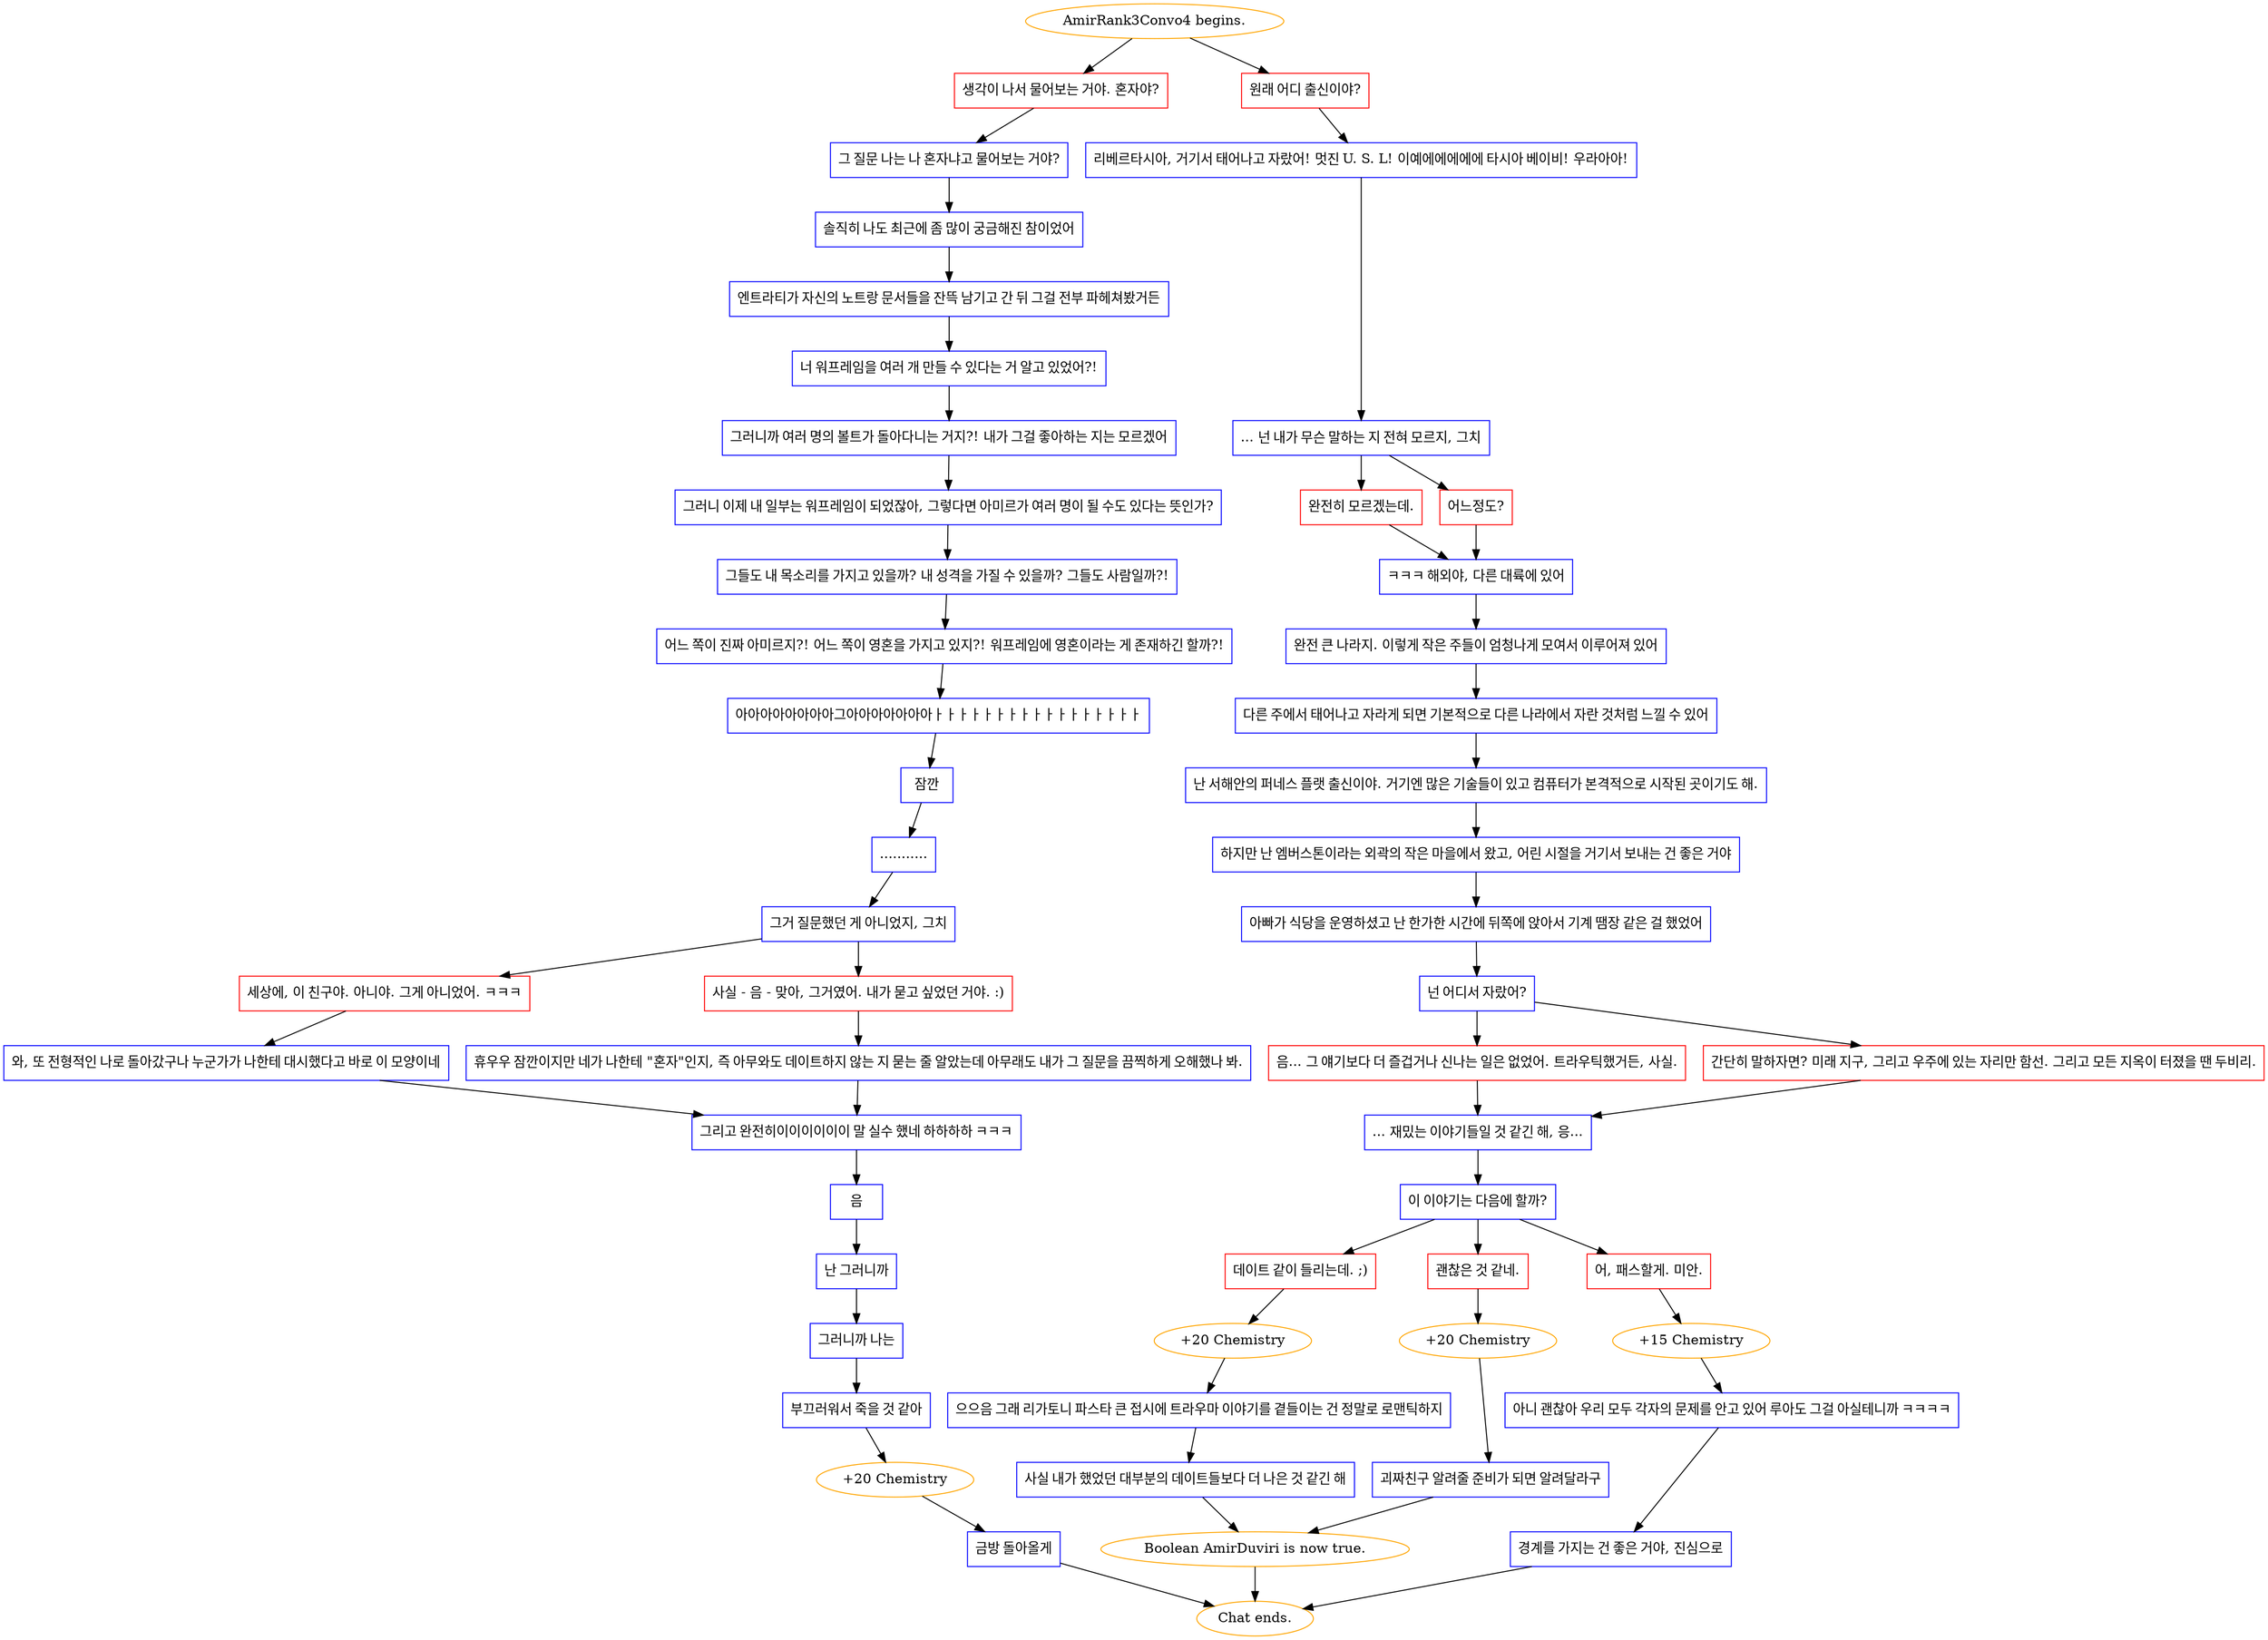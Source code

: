 digraph {
	"AmirRank3Convo4 begins." [color=orange];
		"AmirRank3Convo4 begins." -> j1889199178;
		"AmirRank3Convo4 begins." -> j3387283670;
	j1889199178 [label="생각이 나서 물어보는 거야. 혼자야?",shape=box,color=red];
		j1889199178 -> j860708835;
	j3387283670 [label="원래 어디 출신이야?",shape=box,color=red];
		j3387283670 -> j1805773213;
	j860708835 [label="그 질문 나는 나 혼자냐고 물어보는 거야?",shape=box,color=blue];
		j860708835 -> j4089022075;
	j1805773213 [label="리베르타시아, 거기서 태어나고 자랐어! 멋진 U. S. L! 이예에에에에에 타시아 베이비! 우라아아!",shape=box,color=blue];
		j1805773213 -> j3119073168;
	j4089022075 [label="솔직히 나도 최근에 좀 많이 궁금해진 참이었어",shape=box,color=blue];
		j4089022075 -> j3533821436;
	j3119073168 [label="... 넌 내가 무슨 말하는 지 전혀 모르지, 그치",shape=box,color=blue];
		j3119073168 -> j759297126;
		j3119073168 -> j1371666019;
	j3533821436 [label="엔트라티가 자신의 노트랑 문서들을 잔뜩 남기고 간 뒤 그걸 전부 파헤쳐봤거든",shape=box,color=blue];
		j3533821436 -> j2545512064;
	j759297126 [label="완전히 모르겠는데.",shape=box,color=red];
		j759297126 -> j4204225657;
	j1371666019 [label="어느정도?",shape=box,color=red];
		j1371666019 -> j4204225657;
	j2545512064 [label="너 워프레임을 여러 개 만들 수 있다는 거 알고 있었어?!",shape=box,color=blue];
		j2545512064 -> j3337855329;
	j4204225657 [label="ㅋㅋㅋ 해외야, 다른 대륙에 있어",shape=box,color=blue];
		j4204225657 -> j4261733868;
	j3337855329 [label="그러니까 여러 명의 볼트가 돌아다니는 거지?! 내가 그걸 좋아하는 지는 모르겠어",shape=box,color=blue];
		j3337855329 -> j3965189479;
	j4261733868 [label="완전 큰 나라지. 이렇게 작은 주들이 엄청나게 모여서 이루어져 있어",shape=box,color=blue];
		j4261733868 -> j2633913920;
	j3965189479 [label="그러니 이제 내 일부는 워프레임이 되었잖아, 그렇다면 아미르가 여러 명이 될 수도 있다는 뜻인가?",shape=box,color=blue];
		j3965189479 -> j987339757;
	j2633913920 [label="다른 주에서 태어나고 자라게 되면 기본적으로 다른 나라에서 자란 것처럼 느낄 수 있어",shape=box,color=blue];
		j2633913920 -> j1780565425;
	j987339757 [label="그들도 내 목소리를 가지고 있을까? 내 성격을 가질 수 있을까? 그들도 사람일까?!",shape=box,color=blue];
		j987339757 -> j2962870579;
	j1780565425 [label="난 서해안의 퍼네스 플랫 출신이야. 거기엔 많은 기술들이 있고 컴퓨터가 본격적으로 시작된 곳이기도 해.",shape=box,color=blue];
		j1780565425 -> j195522245;
	j2962870579 [label="어느 쪽이 진짜 아미르지?! 어느 쪽이 영혼을 가지고 있지?! 워프레임에 영혼이라는 게 존재하긴 할까?!",shape=box,color=blue];
		j2962870579 -> j1832268106;
	j195522245 [label="하지만 난 엠버스톤이라는 외곽의 작은 마을에서 왔고, 어린 시절을 거기서 보내는 건 좋은 거야",shape=box,color=blue];
		j195522245 -> j73243957;
	j1832268106 [label="아아아아아아아아그아아아아아아아ㅏㅏㅏㅏㅏㅏㅏㅏㅏㅏㅏㅏㅏㅏㅏㅏㅏ",shape=box,color=blue];
		j1832268106 -> j802938968;
	j73243957 [label="아빠가 식당을 운영하셨고 난 한가한 시간에 뒤쪽에 앉아서 기계 땜장 같은 걸 했었어",shape=box,color=blue];
		j73243957 -> j3583531493;
	j802938968 [label="잠깐",shape=box,color=blue];
		j802938968 -> j1790247023;
	j3583531493 [label="넌 어디서 자랐어?",shape=box,color=blue];
		j3583531493 -> j1991543755;
		j3583531493 -> j1309020763;
	j1790247023 [label="...........",shape=box,color=blue];
		j1790247023 -> j615357412;
	j1991543755 [label="음... 그 얘기보다 더 즐겁거나 신나는 일은 없었어. 트라우틱했거든, 사실.",shape=box,color=red];
		j1991543755 -> j1318187533;
	j1309020763 [label="간단히 말하자면? 미래 지구, 그리고 우주에 있는 자리만 함선. 그리고 모든 지옥이 터졌을 땐 두비리.",shape=box,color=red];
		j1309020763 -> j1318187533;
	j615357412 [label="그거 질문했던 게 아니었지, 그치",shape=box,color=blue];
		j615357412 -> j1033562510;
		j615357412 -> j1222233213;
	j1318187533 [label="... 재밌는 이야기들일 것 같긴 해, 응...",shape=box,color=blue];
		j1318187533 -> j3904248073;
	j1033562510 [label="세상에, 이 친구야. 아니야. 그게 아니었어. ㅋㅋㅋ",shape=box,color=red];
		j1033562510 -> j3628409181;
	j1222233213 [label="사실 - 음 - 맞아, 그거였어. 내가 묻고 싶었던 거야. :)",shape=box,color=red];
		j1222233213 -> j2801687431;
	j3904248073 [label="이 이야기는 다음에 할까?",shape=box,color=blue];
		j3904248073 -> j2199195946;
		j3904248073 -> j986241975;
		j3904248073 -> j4022682032;
	j3628409181 [label="와, 또 전형적인 나로 돌아갔구나 누군가가 나한테 대시했다고 바로 이 모양이네",shape=box,color=blue];
		j3628409181 -> j1031006084;
	j2801687431 [label="휴우우 잠깐이지만 네가 나한테 \"혼자\"인지, 즉 아무와도 데이트하지 않는 지 묻는 줄 알았는데 아무래도 내가 그 질문을 끔찍하게 오해했나 봐.",shape=box,color=blue];
		j2801687431 -> j1031006084;
	j2199195946 [label="데이트 같이 들리는데. ;)",shape=box,color=red];
		j2199195946 -> j1764335661;
	j986241975 [label="괜찮은 것 같네.",shape=box,color=red];
		j986241975 -> j8100181;
	j4022682032 [label="어, 패스할게. 미안.",shape=box,color=red];
		j4022682032 -> j3343996835;
	j1031006084 [label="그리고 완전히이이이이이이 말 실수 했네 하하하하 ㅋㅋㅋ",shape=box,color=blue];
		j1031006084 -> j2223723008;
	j1764335661 [label="+20 Chemistry",color=orange];
		j1764335661 -> j25682768;
	j8100181 [label="+20 Chemistry",color=orange];
		j8100181 -> j1454765266;
	j3343996835 [label="+15 Chemistry",color=orange];
		j3343996835 -> j2140684361;
	j2223723008 [label="음",shape=box,color=blue];
		j2223723008 -> j2547170424;
	j25682768 [label="으으음 그래 리가토니 파스타 큰 접시에 트라우마 이야기를 곁들이는 건 정말로 로맨틱하지",shape=box,color=blue];
		j25682768 -> j1013399737;
	j1454765266 [label="괴짜친구 알려줄 준비가 되면 알려달라구",shape=box,color=blue];
		j1454765266 -> j647457247;
	j2140684361 [label="아니 괜찮아 우리 모두 각자의 문제를 안고 있어 루아도 그걸 아실테니까 ㅋㅋㅋㅋ",shape=box,color=blue];
		j2140684361 -> j2014076739;
	j2547170424 [label="난 그러니까",shape=box,color=blue];
		j2547170424 -> j800629418;
	j1013399737 [label="사실 내가 했었던 대부분의 데이트들보다 더 나은 것 같긴 해",shape=box,color=blue];
		j1013399737 -> j647457247;
	j647457247 [label="Boolean AmirDuviri is now true.",color=orange];
		j647457247 -> "Chat ends.";
	j2014076739 [label="경계를 가지는 건 좋은 거야, 진심으로",shape=box,color=blue];
		j2014076739 -> "Chat ends.";
	j800629418 [label="그러니까 나는",shape=box,color=blue];
		j800629418 -> j454853794;
	"Chat ends." [color=orange];
	j454853794 [label="부끄러워서 죽을 것 같아",shape=box,color=blue];
		j454853794 -> j1791569637;
	j1791569637 [label="+20 Chemistry",color=orange];
		j1791569637 -> j1152916998;
	j1152916998 [label="금방 돌아올게",shape=box,color=blue];
		j1152916998 -> "Chat ends.";
}